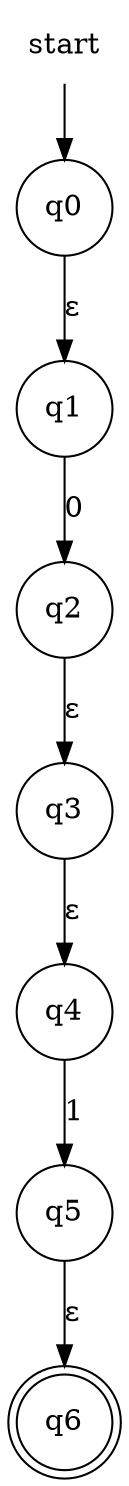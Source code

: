 digraph automaton {
    node [shape=none]; start;
    node [shape=doublecircle]; "q6";
    node [shape=circle];
    start -> "q0";
    "q0" -> "q1" [label="&epsilon;"];
    "q1" -> "q2" [label="0"];
    "q2" -> "q3" [label="&epsilon;"];
    "q3" -> "q4" [label="&epsilon;"];
    "q4" -> "q5" [label="1"];
    "q5" -> "q6" [label="&epsilon;"];
}
